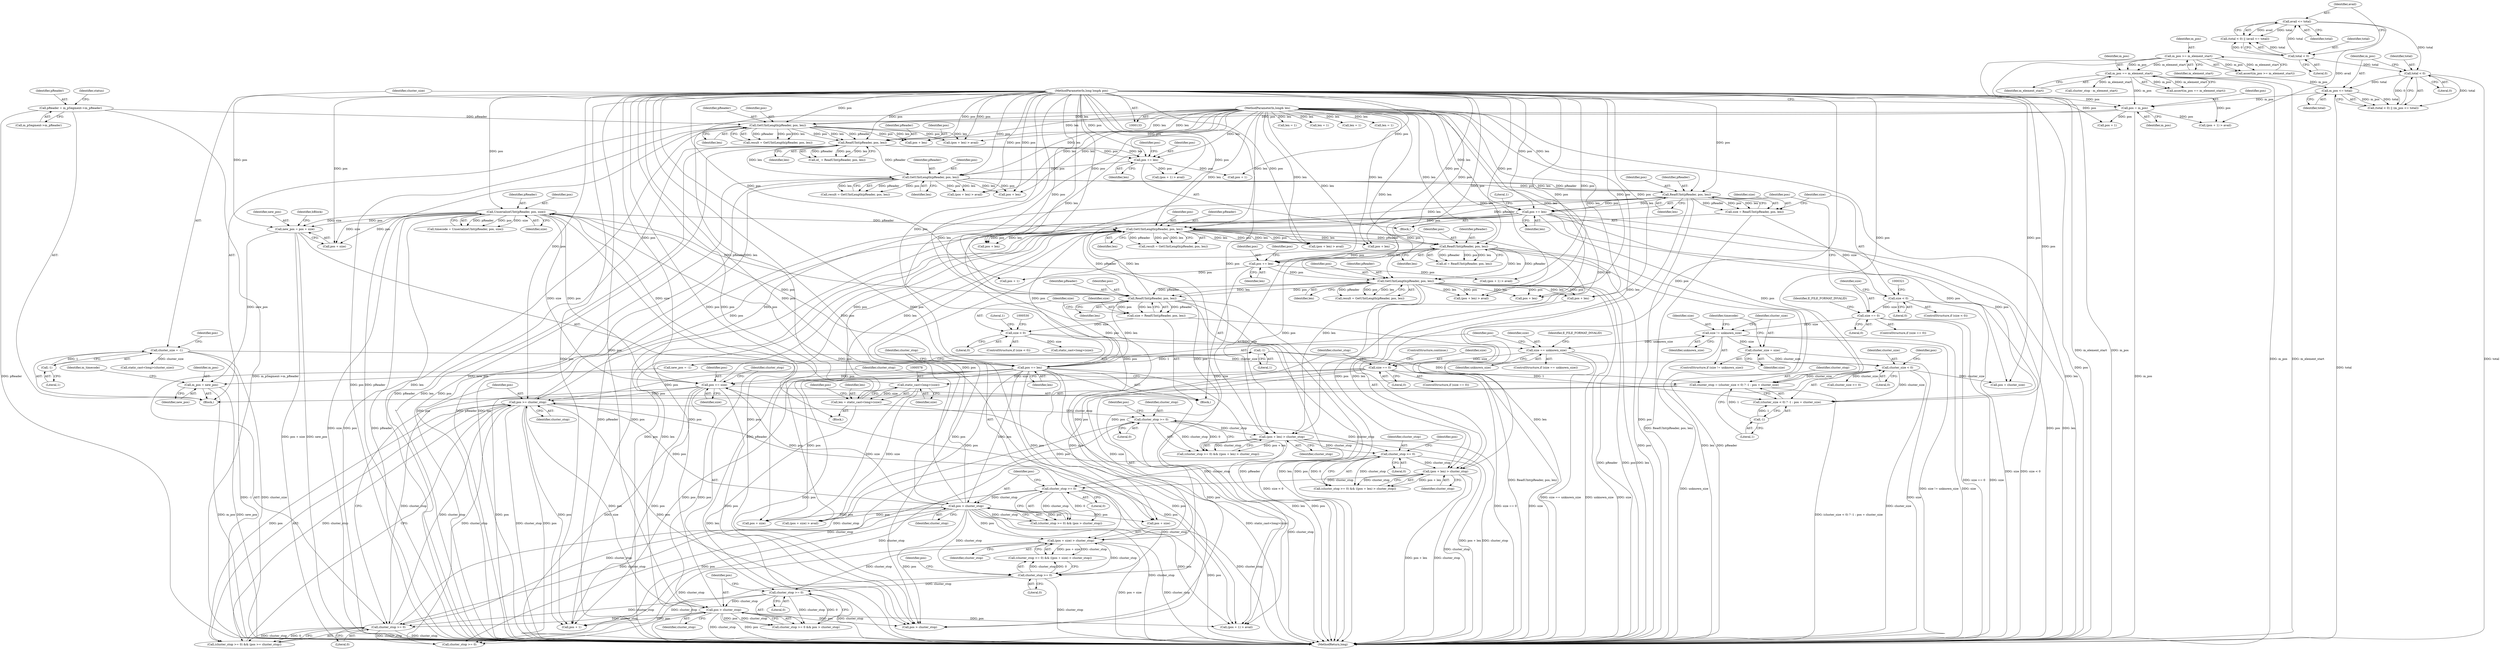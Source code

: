 digraph "0_Android_cc274e2abe8b2a6698a5c47d8aa4bb45f1f9538d_28@integer" {
"1000602" [label="(Call,new_pos = pos + size)"];
"1000590" [label="(Call,UnserializeUInt(pReader, pos, size))"];
"1000520" [label="(Call,ReadUInt(pReader, pos, len))"];
"1000479" [label="(Call,GetUIntLength(pReader, pos, len))"];
"1000434" [label="(Call,ReadUInt(pReader, pos, len))"];
"1000393" [label="(Call,GetUIntLength(pReader, pos, len))"];
"1000311" [label="(Call,ReadUInt(pReader, pos, len))"];
"1000282" [label="(Call,GetUIntLength(pReader, pos, len))"];
"1000247" [label="(Call,ReadUInt(pReader, pos, len))"];
"1000218" [label="(Call,GetUIntLength(pReader, pos, len))"];
"1000157" [label="(Call,pReader = m_pSegment->m_pReader)"];
"1000134" [label="(MethodParameterIn,long long& pos)"];
"1000194" [label="(Call,pos = m_pos)"];
"1000150" [label="(Call,m_pos == m_element_start)"];
"1000140" [label="(Call,m_pos >= m_element_start)"];
"1000191" [label="(Call,m_pos <= total)"];
"1000188" [label="(Call,total < 0)"];
"1000183" [label="(Call,avail <= total)"];
"1000180" [label="(Call,total < 0)"];
"1000135" [label="(MethodParameterIn,long& len)"];
"1000265" [label="(Call,pos += len)"];
"1000374" [label="(Call,pos >= cluster_stop)"];
"1000638" [label="(Call,pos > cluster_stop)"];
"1000630" [label="(Call,pos += size)"];
"1000554" [label="(Call,size == 0)"];
"1000535" [label="(Call,size == unknown_size)"];
"1000525" [label="(Call,size < 0)"];
"1000518" [label="(Call,size = ReadUInt(pReader, pos, len))"];
"1000335" [label="(Call,size != unknown_size)"];
"1000324" [label="(Call,size == 0)"];
"1000316" [label="(Call,size < 0)"];
"1000309" [label="(Call,size = ReadUInt(pReader, pos, len))"];
"1000548" [label="(Call,pos > cluster_stop)"];
"1000540" [label="(Call,pos += len)"];
"1000545" [label="(Call,cluster_stop >= 0)"];
"1000502" [label="(Call,(pos + len) > cluster_stop)"];
"1000499" [label="(Call,cluster_stop >= 0)"];
"1000416" [label="(Call,(pos + len) > cluster_stop)"];
"1000413" [label="(Call,cluster_stop >= 0)"];
"1000371" [label="(Call,cluster_stop >= 0)"];
"1000356" [label="(Call,cluster_stop = (cluster_size < 0) ? -1 : pos + cluster_size)"];
"1000362" [label="(Call,-1)"];
"1000349" [label="(Call,-1)"];
"1000329" [label="(Call,pos += len)"];
"1000359" [label="(Call,cluster_size < 0)"];
"1000338" [label="(Call,cluster_size = size)"];
"1000198" [label="(Call,cluster_size = -1)"];
"1000200" [label="(Call,-1)"];
"1000635" [label="(Call,cluster_stop >= 0)"];
"1000563" [label="(Call,(pos + size) > cluster_stop)"];
"1000560" [label="(Call,cluster_stop >= 0)"];
"1000575" [label="(Call,len = static_cast<long>(size))"];
"1000577" [label="(Call,static_cast<long>(size))"];
"1000462" [label="(Call,pos += len)"];
"1000664" [label="(Call,m_pos = new_pos)"];
"1000547" [label="(Literal,0)"];
"1000519" [label="(Identifier,size)"];
"1000639" [label="(Identifier,pos)"];
"1000666" [label="(Identifier,new_pos)"];
"1000479" [label="(Call,GetUIntLength(pReader, pos, len))"];
"1000195" [label="(Identifier,pos)"];
"1000498" [label="(Call,(cluster_stop >= 0) && ((pos + len) > cluster_stop))"];
"1000204" [label="(Call,(pos + 1) > avail)"];
"1000563" [label="(Call,(pos + size) > cluster_stop)"];
"1000414" [label="(Identifier,cluster_stop)"];
"1000340" [label="(Identifier,size)"];
"1000583" [label="(Identifier,pos)"];
"1000435" [label="(Identifier,pReader)"];
"1000604" [label="(Call,pos + size)"];
"1000270" [label="(Call,pos + 1)"];
"1000180" [label="(Call,total < 0)"];
"1000196" [label="(Identifier,m_pos)"];
"1000248" [label="(Identifier,pReader)"];
"1000314" [label="(Identifier,len)"];
"1000665" [label="(Identifier,m_pos)"];
"1000219" [label="(Identifier,pReader)"];
"1000194" [label="(Call,pos = m_pos)"];
"1000271" [label="(Identifier,pos)"];
"1000681" [label="(MethodReturn,long)"];
"1000334" [label="(ControlStructure,if (size != unknown_size))"];
"1000198" [label="(Call,cluster_size = -1)"];
"1000634" [label="(Call,cluster_stop >= 0 && pos > cluster_stop)"];
"1000567" [label="(Identifier,cluster_stop)"];
"1000603" [label="(Identifier,new_pos)"];
"1000632" [label="(Identifier,size)"];
"1000482" [label="(Identifier,len)"];
"1000150" [label="(Call,m_pos == m_element_start)"];
"1000524" [label="(ControlStructure,if (size < 0))"];
"1000546" [label="(Identifier,cluster_stop)"];
"1000417" [label="(Call,pos + len)"];
"1000280" [label="(Call,result = GetUIntLength(pReader, pos, len))"];
"1000436" [label="(Identifier,pos)"];
"1000188" [label="(Call,total < 0)"];
"1000181" [label="(Identifier,total)"];
"1000504" [label="(Identifier,pos)"];
"1000579" [label="(Identifier,size)"];
"1000311" [label="(Call,ReadUInt(pReader, pos, len))"];
"1000275" [label="(Call,len = 1)"];
"1000285" [label="(Identifier,len)"];
"1000182" [label="(Literal,0)"];
"1000320" [label="(Call,static_cast<long>(cluster_size))"];
"1000152" [label="(Identifier,m_element_start)"];
"1000368" [label="(Block,)"];
"1000361" [label="(Literal,0)"];
"1000549" [label="(Identifier,pos)"];
"1000534" [label="(ControlStructure,if (size == unknown_size))"];
"1000316" [label="(Call,size < 0)"];
"1000463" [label="(Identifier,pos)"];
"1000309" [label="(Call,size = ReadUInt(pReader, pos, len))"];
"1000331" [label="(Identifier,len)"];
"1000559" [label="(Call,(cluster_stop >= 0) && ((pos + size) > cluster_stop))"];
"1000247" [label="(Call,ReadUInt(pReader, pos, len))"];
"1000362" [label="(Call,-1)"];
"1000561" [label="(Identifier,cluster_stop)"];
"1000193" [label="(Identifier,total)"];
"1000588" [label="(Call,timecode = UnserializeUInt(pReader, pos, size))"];
"1000502" [label="(Call,(pos + len) > cluster_stop)"];
"1000520" [label="(Call,ReadUInt(pReader, pos, len))"];
"1000151" [label="(Identifier,m_pos)"];
"1000544" [label="(Call,(cluster_stop >= 0) && (pos > cluster_stop))"];
"1000313" [label="(Identifier,pos)"];
"1000216" [label="(Call,result = GetUIntLength(pReader, pos, len))"];
"1000467" [label="(Call,pos + 1)"];
"1000527" [label="(Literal,0)"];
"1000360" [label="(Identifier,cluster_size)"];
"1000574" [label="(Block,)"];
"1000434" [label="(Call,ReadUInt(pReader, pos, len))"];
"1000664" [label="(Call,m_pos = new_pos)"];
"1000676" [label="(Call,cluster_stop - m_element_start)"];
"1000522" [label="(Identifier,pos)"];
"1000636" [label="(Identifier,cluster_stop)"];
"1000545" [label="(Call,cluster_stop >= 0)"];
"1000372" [label="(Identifier,cluster_stop)"];
"1000510" [label="(Call,(pos + len) > avail)"];
"1000326" [label="(Literal,0)"];
"1000415" [label="(Literal,0)"];
"1000536" [label="(Identifier,size)"];
"1000359" [label="(Call,cluster_size < 0)"];
"1000375" [label="(Identifier,pos)"];
"1000357" [label="(Identifier,cluster_stop)"];
"1000529" [label="(Call,static_cast<long>(size))"];
"1000220" [label="(Identifier,pos)"];
"1000593" [label="(Identifier,size)"];
"1000503" [label="(Call,pos + len)"];
"1000356" [label="(Call,cluster_stop = (cluster_size < 0) ? -1 : pos + cluster_size)"];
"1000548" [label="(Call,pos > cluster_stop)"];
"1000269" [label="(Call,(pos + 1) > avail)"];
"1000472" [label="(Call,len = 1)"];
"1000533" [label="(Literal,1)"];
"1000526" [label="(Identifier,size)"];
"1000312" [label="(Identifier,pReader)"];
"1000149" [label="(Call,assert(m_pos == m_element_start))"];
"1000370" [label="(Call,(cluster_stop >= 0) && (pos >= cluster_stop))"];
"1000315" [label="(ControlStructure,if (size < 0))"];
"1000581" [label="(Call,(pos + size) > avail)"];
"1000139" [label="(Call,assert(m_pos >= m_element_start))"];
"1000267" [label="(Identifier,len)"];
"1000338" [label="(Call,cluster_size = size)"];
"1000374" [label="(Call,pos >= cluster_stop)"];
"1000592" [label="(Identifier,pos)"];
"1000250" [label="(Identifier,len)"];
"1000480" [label="(Identifier,pReader)"];
"1000432" [label="(Call,id = ReadUInt(pReader, pos, len))"];
"1000350" [label="(Literal,1)"];
"1000668" [label="(Identifier,m_timecode)"];
"1000576" [label="(Identifier,len)"];
"1000328" [label="(Identifier,E_FILE_FORMAT_INVALID)"];
"1000396" [label="(Identifier,len)"];
"1000191" [label="(Call,m_pos <= total)"];
"1000608" [label="(Identifier,bBlock)"];
"1000192" [label="(Identifier,m_pos)"];
"1000511" [label="(Call,pos + len)"];
"1000333" [label="(Literal,1)"];
"1000481" [label="(Identifier,pos)"];
"1000555" [label="(Identifier,size)"];
"1000206" [label="(Identifier,pos)"];
"1000318" [label="(Literal,0)"];
"1000187" [label="(Call,(total < 0) || (m_pos <= total))"];
"1000343" [label="(Identifier,timecode)"];
"1000418" [label="(Identifier,pos)"];
"1000640" [label="(Identifier,cluster_stop)"];
"1000557" [label="(ControlStructure,continue;)"];
"1000282" [label="(Call,GetUIntLength(pReader, pos, len))"];
"1000158" [label="(Identifier,pReader)"];
"1000542" [label="(Identifier,len)"];
"1000363" [label="(Literal,1)"];
"1000335" [label="(Call,size != unknown_size)"];
"1000218" [label="(Call,GetUIntLength(pReader, pos, len))"];
"1000358" [label="(Call,(cluster_size < 0) ? -1 : pos + cluster_size)"];
"1000380" [label="(Call,pos + 1)"];
"1000221" [label="(Identifier,len)"];
"1000582" [label="(Call,pos + size)"];
"1000245" [label="(Call,id_ = ReadUInt(pReader, pos, len))"];
"1000140" [label="(Call,m_pos >= m_element_start)"];
"1000324" [label="(Call,size == 0)"];
"1000645" [label="(Call,cluster_stop >= 0)"];
"1000266" [label="(Identifier,pos)"];
"1000365" [label="(Identifier,pos)"];
"1000371" [label="(Call,cluster_stop >= 0)"];
"1000554" [label="(Call,size == 0)"];
"1000325" [label="(Identifier,size)"];
"1000539" [label="(Identifier,E_FILE_FORMAT_INVALID)"];
"1000238" [label="(Call,pos + len)"];
"1000135" [label="(MethodParameterIn,long& len)"];
"1000420" [label="(Identifier,cluster_stop)"];
"1000577" [label="(Call,static_cast<long>(size))"];
"1000376" [label="(Identifier,cluster_stop)"];
"1000200" [label="(Call,-1)"];
"1000136" [label="(Block,)"];
"1000630" [label="(Call,pos += size)"];
"1000249" [label="(Identifier,pos)"];
"1000184" [label="(Identifier,avail)"];
"1000468" [label="(Identifier,pos)"];
"1000166" [label="(Identifier,status)"];
"1000500" [label="(Identifier,cluster_stop)"];
"1000638" [label="(Call,pos > cluster_stop)"];
"1000523" [label="(Identifier,len)"];
"1000631" [label="(Identifier,pos)"];
"1000339" [label="(Identifier,cluster_size)"];
"1000521" [label="(Identifier,pReader)"];
"1000190" [label="(Literal,0)"];
"1000416" [label="(Call,(pos + len) > cluster_stop)"];
"1000562" [label="(Literal,0)"];
"1000283" [label="(Identifier,pReader)"];
"1000379" [label="(Call,(pos + 1) > avail)"];
"1000425" [label="(Call,pos + len)"];
"1000301" [label="(Call,(pos + len) > avail)"];
"1000477" [label="(Call,result = GetUIntLength(pReader, pos, len))"];
"1000349" [label="(Call,-1)"];
"1000590" [label="(Call,UnserializeUInt(pReader, pos, size))"];
"1000185" [label="(Identifier,total)"];
"1000413" [label="(Call,cluster_stop >= 0)"];
"1000157" [label="(Call,pReader = m_pSegment->m_pReader)"];
"1000330" [label="(Identifier,pos)"];
"1000565" [label="(Identifier,pos)"];
"1000464" [label="(Identifier,len)"];
"1000556" [label="(Literal,0)"];
"1000179" [label="(Call,(total < 0) || (avail <= total))"];
"1000394" [label="(Identifier,pReader)"];
"1000541" [label="(Identifier,pos)"];
"1000393" [label="(Call,GetUIntLength(pReader, pos, len))"];
"1000329" [label="(Call,pos += len)"];
"1000183" [label="(Call,avail <= total)"];
"1000317" [label="(Identifier,size)"];
"1000535" [label="(Call,size == unknown_size)"];
"1000373" [label="(Literal,0)"];
"1000671" [label="(Call,cluster_size >= 0)"];
"1000462" [label="(Call,pos += len)"];
"1000525" [label="(Call,size < 0)"];
"1000336" [label="(Identifier,size)"];
"1000506" [label="(Identifier,cluster_stop)"];
"1000201" [label="(Literal,1)"];
"1000310" [label="(Identifier,size)"];
"1000265" [label="(Call,pos += len)"];
"1000424" [label="(Call,(pos + len) > avail)"];
"1000202" [label="(Block,)"];
"1000553" [label="(ControlStructure,if (size == 0))"];
"1000412" [label="(Call,(cluster_stop >= 0) && ((pos + len) > cluster_stop))"];
"1000550" [label="(Identifier,cluster_stop)"];
"1000395" [label="(Identifier,pos)"];
"1000437" [label="(Identifier,len)"];
"1000575" [label="(Call,len = static_cast<long>(size))"];
"1000199" [label="(Identifier,cluster_size)"];
"1000205" [label="(Call,pos + 1)"];
"1000323" [label="(ControlStructure,if (size == 0))"];
"1000284" [label="(Identifier,pos)"];
"1000391" [label="(Call,result = GetUIntLength(pReader, pos, len))"];
"1000466" [label="(Call,(pos + 1) > avail)"];
"1000648" [label="(Call,pos > cluster_stop)"];
"1000337" [label="(Identifier,unknown_size)"];
"1000210" [label="(Call,len = 1)"];
"1000591" [label="(Identifier,pReader)"];
"1000518" [label="(Call,size = ReadUInt(pReader, pos, len))"];
"1000237" [label="(Call,(pos + len) > avail)"];
"1000635" [label="(Call,cluster_stop >= 0)"];
"1000159" [label="(Call,m_pSegment->m_pReader)"];
"1000142" [label="(Identifier,m_element_start)"];
"1000537" [label="(Identifier,unknown_size)"];
"1000540" [label="(Call,pos += len)"];
"1000560" [label="(Call,cluster_stop >= 0)"];
"1000501" [label="(Literal,0)"];
"1000347" [label="(Call,new_pos = -1)"];
"1000302" [label="(Call,pos + len)"];
"1000602" [label="(Call,new_pos = pos + size)"];
"1000141" [label="(Identifier,m_pos)"];
"1000564" [label="(Call,pos + size)"];
"1000189" [label="(Identifier,total)"];
"1000385" [label="(Call,len = 1)"];
"1000637" [label="(Literal,0)"];
"1000499" [label="(Call,cluster_stop >= 0)"];
"1000364" [label="(Call,pos + cluster_size)"];
"1000134" [label="(MethodParameterIn,long long& pos)"];
"1000602" -> "1000574"  [label="AST: "];
"1000602" -> "1000604"  [label="CFG: "];
"1000603" -> "1000602"  [label="AST: "];
"1000604" -> "1000602"  [label="AST: "];
"1000608" -> "1000602"  [label="CFG: "];
"1000602" -> "1000681"  [label="DDG: pos + size"];
"1000602" -> "1000681"  [label="DDG: new_pos"];
"1000590" -> "1000602"  [label="DDG: pos"];
"1000590" -> "1000602"  [label="DDG: size"];
"1000134" -> "1000602"  [label="DDG: pos"];
"1000602" -> "1000664"  [label="DDG: new_pos"];
"1000590" -> "1000588"  [label="AST: "];
"1000590" -> "1000593"  [label="CFG: "];
"1000591" -> "1000590"  [label="AST: "];
"1000592" -> "1000590"  [label="AST: "];
"1000593" -> "1000590"  [label="AST: "];
"1000588" -> "1000590"  [label="CFG: "];
"1000590" -> "1000681"  [label="DDG: pos"];
"1000590" -> "1000681"  [label="DDG: pReader"];
"1000590" -> "1000681"  [label="DDG: size"];
"1000590" -> "1000393"  [label="DDG: pReader"];
"1000590" -> "1000588"  [label="DDG: pReader"];
"1000590" -> "1000588"  [label="DDG: pos"];
"1000590" -> "1000588"  [label="DDG: size"];
"1000520" -> "1000590"  [label="DDG: pReader"];
"1000134" -> "1000590"  [label="DDG: pos"];
"1000548" -> "1000590"  [label="DDG: pos"];
"1000540" -> "1000590"  [label="DDG: pos"];
"1000577" -> "1000590"  [label="DDG: size"];
"1000590" -> "1000604"  [label="DDG: pos"];
"1000590" -> "1000604"  [label="DDG: size"];
"1000590" -> "1000630"  [label="DDG: size"];
"1000590" -> "1000630"  [label="DDG: pos"];
"1000590" -> "1000648"  [label="DDG: pos"];
"1000520" -> "1000518"  [label="AST: "];
"1000520" -> "1000523"  [label="CFG: "];
"1000521" -> "1000520"  [label="AST: "];
"1000522" -> "1000520"  [label="AST: "];
"1000523" -> "1000520"  [label="AST: "];
"1000518" -> "1000520"  [label="CFG: "];
"1000520" -> "1000681"  [label="DDG: pos"];
"1000520" -> "1000681"  [label="DDG: pReader"];
"1000520" -> "1000681"  [label="DDG: len"];
"1000520" -> "1000393"  [label="DDG: pReader"];
"1000520" -> "1000393"  [label="DDG: len"];
"1000520" -> "1000518"  [label="DDG: pReader"];
"1000520" -> "1000518"  [label="DDG: pos"];
"1000520" -> "1000518"  [label="DDG: len"];
"1000479" -> "1000520"  [label="DDG: pReader"];
"1000479" -> "1000520"  [label="DDG: pos"];
"1000479" -> "1000520"  [label="DDG: len"];
"1000134" -> "1000520"  [label="DDG: pos"];
"1000135" -> "1000520"  [label="DDG: len"];
"1000520" -> "1000540"  [label="DDG: len"];
"1000520" -> "1000540"  [label="DDG: pos"];
"1000479" -> "1000477"  [label="AST: "];
"1000479" -> "1000482"  [label="CFG: "];
"1000480" -> "1000479"  [label="AST: "];
"1000481" -> "1000479"  [label="AST: "];
"1000482" -> "1000479"  [label="AST: "];
"1000477" -> "1000479"  [label="CFG: "];
"1000479" -> "1000681"  [label="DDG: pReader"];
"1000479" -> "1000681"  [label="DDG: pos"];
"1000479" -> "1000681"  [label="DDG: len"];
"1000479" -> "1000477"  [label="DDG: pReader"];
"1000479" -> "1000477"  [label="DDG: pos"];
"1000479" -> "1000477"  [label="DDG: len"];
"1000434" -> "1000479"  [label="DDG: pReader"];
"1000434" -> "1000479"  [label="DDG: len"];
"1000134" -> "1000479"  [label="DDG: pos"];
"1000462" -> "1000479"  [label="DDG: pos"];
"1000135" -> "1000479"  [label="DDG: len"];
"1000479" -> "1000502"  [label="DDG: pos"];
"1000479" -> "1000502"  [label="DDG: len"];
"1000479" -> "1000503"  [label="DDG: pos"];
"1000479" -> "1000503"  [label="DDG: len"];
"1000479" -> "1000510"  [label="DDG: pos"];
"1000479" -> "1000510"  [label="DDG: len"];
"1000479" -> "1000511"  [label="DDG: pos"];
"1000479" -> "1000511"  [label="DDG: len"];
"1000434" -> "1000432"  [label="AST: "];
"1000434" -> "1000437"  [label="CFG: "];
"1000435" -> "1000434"  [label="AST: "];
"1000436" -> "1000434"  [label="AST: "];
"1000437" -> "1000434"  [label="AST: "];
"1000432" -> "1000434"  [label="CFG: "];
"1000434" -> "1000681"  [label="DDG: pos"];
"1000434" -> "1000681"  [label="DDG: len"];
"1000434" -> "1000681"  [label="DDG: pReader"];
"1000434" -> "1000432"  [label="DDG: pReader"];
"1000434" -> "1000432"  [label="DDG: pos"];
"1000434" -> "1000432"  [label="DDG: len"];
"1000393" -> "1000434"  [label="DDG: pReader"];
"1000393" -> "1000434"  [label="DDG: pos"];
"1000393" -> "1000434"  [label="DDG: len"];
"1000134" -> "1000434"  [label="DDG: pos"];
"1000135" -> "1000434"  [label="DDG: len"];
"1000434" -> "1000462"  [label="DDG: len"];
"1000434" -> "1000462"  [label="DDG: pos"];
"1000434" -> "1000648"  [label="DDG: pos"];
"1000393" -> "1000391"  [label="AST: "];
"1000393" -> "1000396"  [label="CFG: "];
"1000394" -> "1000393"  [label="AST: "];
"1000395" -> "1000393"  [label="AST: "];
"1000396" -> "1000393"  [label="AST: "];
"1000391" -> "1000393"  [label="CFG: "];
"1000393" -> "1000681"  [label="DDG: len"];
"1000393" -> "1000681"  [label="DDG: pReader"];
"1000393" -> "1000681"  [label="DDG: pos"];
"1000393" -> "1000391"  [label="DDG: pReader"];
"1000393" -> "1000391"  [label="DDG: pos"];
"1000393" -> "1000391"  [label="DDG: len"];
"1000311" -> "1000393"  [label="DDG: pReader"];
"1000311" -> "1000393"  [label="DDG: len"];
"1000134" -> "1000393"  [label="DDG: pos"];
"1000374" -> "1000393"  [label="DDG: pos"];
"1000638" -> "1000393"  [label="DDG: pos"];
"1000630" -> "1000393"  [label="DDG: pos"];
"1000329" -> "1000393"  [label="DDG: pos"];
"1000548" -> "1000393"  [label="DDG: pos"];
"1000540" -> "1000393"  [label="DDG: pos"];
"1000575" -> "1000393"  [label="DDG: len"];
"1000135" -> "1000393"  [label="DDG: len"];
"1000393" -> "1000416"  [label="DDG: pos"];
"1000393" -> "1000416"  [label="DDG: len"];
"1000393" -> "1000417"  [label="DDG: pos"];
"1000393" -> "1000417"  [label="DDG: len"];
"1000393" -> "1000424"  [label="DDG: pos"];
"1000393" -> "1000424"  [label="DDG: len"];
"1000393" -> "1000425"  [label="DDG: pos"];
"1000393" -> "1000425"  [label="DDG: len"];
"1000311" -> "1000309"  [label="AST: "];
"1000311" -> "1000314"  [label="CFG: "];
"1000312" -> "1000311"  [label="AST: "];
"1000313" -> "1000311"  [label="AST: "];
"1000314" -> "1000311"  [label="AST: "];
"1000309" -> "1000311"  [label="CFG: "];
"1000311" -> "1000681"  [label="DDG: pReader"];
"1000311" -> "1000681"  [label="DDG: pos"];
"1000311" -> "1000681"  [label="DDG: len"];
"1000311" -> "1000309"  [label="DDG: pReader"];
"1000311" -> "1000309"  [label="DDG: pos"];
"1000311" -> "1000309"  [label="DDG: len"];
"1000282" -> "1000311"  [label="DDG: pReader"];
"1000282" -> "1000311"  [label="DDG: pos"];
"1000282" -> "1000311"  [label="DDG: len"];
"1000134" -> "1000311"  [label="DDG: pos"];
"1000135" -> "1000311"  [label="DDG: len"];
"1000311" -> "1000329"  [label="DDG: len"];
"1000311" -> "1000329"  [label="DDG: pos"];
"1000282" -> "1000280"  [label="AST: "];
"1000282" -> "1000285"  [label="CFG: "];
"1000283" -> "1000282"  [label="AST: "];
"1000284" -> "1000282"  [label="AST: "];
"1000285" -> "1000282"  [label="AST: "];
"1000280" -> "1000282"  [label="CFG: "];
"1000282" -> "1000681"  [label="DDG: len"];
"1000282" -> "1000681"  [label="DDG: pos"];
"1000282" -> "1000681"  [label="DDG: pReader"];
"1000282" -> "1000280"  [label="DDG: pReader"];
"1000282" -> "1000280"  [label="DDG: pos"];
"1000282" -> "1000280"  [label="DDG: len"];
"1000247" -> "1000282"  [label="DDG: pReader"];
"1000247" -> "1000282"  [label="DDG: len"];
"1000134" -> "1000282"  [label="DDG: pos"];
"1000265" -> "1000282"  [label="DDG: pos"];
"1000135" -> "1000282"  [label="DDG: len"];
"1000282" -> "1000301"  [label="DDG: pos"];
"1000282" -> "1000301"  [label="DDG: len"];
"1000282" -> "1000302"  [label="DDG: pos"];
"1000282" -> "1000302"  [label="DDG: len"];
"1000247" -> "1000245"  [label="AST: "];
"1000247" -> "1000250"  [label="CFG: "];
"1000248" -> "1000247"  [label="AST: "];
"1000249" -> "1000247"  [label="AST: "];
"1000250" -> "1000247"  [label="AST: "];
"1000245" -> "1000247"  [label="CFG: "];
"1000247" -> "1000681"  [label="DDG: pReader"];
"1000247" -> "1000681"  [label="DDG: len"];
"1000247" -> "1000681"  [label="DDG: pos"];
"1000247" -> "1000245"  [label="DDG: pReader"];
"1000247" -> "1000245"  [label="DDG: pos"];
"1000247" -> "1000245"  [label="DDG: len"];
"1000218" -> "1000247"  [label="DDG: pReader"];
"1000218" -> "1000247"  [label="DDG: pos"];
"1000218" -> "1000247"  [label="DDG: len"];
"1000134" -> "1000247"  [label="DDG: pos"];
"1000135" -> "1000247"  [label="DDG: len"];
"1000247" -> "1000265"  [label="DDG: len"];
"1000247" -> "1000265"  [label="DDG: pos"];
"1000218" -> "1000216"  [label="AST: "];
"1000218" -> "1000221"  [label="CFG: "];
"1000219" -> "1000218"  [label="AST: "];
"1000220" -> "1000218"  [label="AST: "];
"1000221" -> "1000218"  [label="AST: "];
"1000216" -> "1000218"  [label="CFG: "];
"1000218" -> "1000681"  [label="DDG: len"];
"1000218" -> "1000681"  [label="DDG: pReader"];
"1000218" -> "1000681"  [label="DDG: pos"];
"1000218" -> "1000216"  [label="DDG: pReader"];
"1000218" -> "1000216"  [label="DDG: pos"];
"1000218" -> "1000216"  [label="DDG: len"];
"1000157" -> "1000218"  [label="DDG: pReader"];
"1000134" -> "1000218"  [label="DDG: pos"];
"1000194" -> "1000218"  [label="DDG: pos"];
"1000135" -> "1000218"  [label="DDG: len"];
"1000218" -> "1000237"  [label="DDG: pos"];
"1000218" -> "1000237"  [label="DDG: len"];
"1000218" -> "1000238"  [label="DDG: pos"];
"1000218" -> "1000238"  [label="DDG: len"];
"1000157" -> "1000136"  [label="AST: "];
"1000157" -> "1000159"  [label="CFG: "];
"1000158" -> "1000157"  [label="AST: "];
"1000159" -> "1000157"  [label="AST: "];
"1000166" -> "1000157"  [label="CFG: "];
"1000157" -> "1000681"  [label="DDG: m_pSegment->m_pReader"];
"1000157" -> "1000681"  [label="DDG: pReader"];
"1000134" -> "1000133"  [label="AST: "];
"1000134" -> "1000681"  [label="DDG: pos"];
"1000134" -> "1000194"  [label="DDG: pos"];
"1000134" -> "1000204"  [label="DDG: pos"];
"1000134" -> "1000205"  [label="DDG: pos"];
"1000134" -> "1000237"  [label="DDG: pos"];
"1000134" -> "1000238"  [label="DDG: pos"];
"1000134" -> "1000265"  [label="DDG: pos"];
"1000134" -> "1000269"  [label="DDG: pos"];
"1000134" -> "1000270"  [label="DDG: pos"];
"1000134" -> "1000301"  [label="DDG: pos"];
"1000134" -> "1000302"  [label="DDG: pos"];
"1000134" -> "1000329"  [label="DDG: pos"];
"1000134" -> "1000356"  [label="DDG: pos"];
"1000134" -> "1000358"  [label="DDG: pos"];
"1000134" -> "1000364"  [label="DDG: pos"];
"1000134" -> "1000374"  [label="DDG: pos"];
"1000134" -> "1000379"  [label="DDG: pos"];
"1000134" -> "1000380"  [label="DDG: pos"];
"1000134" -> "1000416"  [label="DDG: pos"];
"1000134" -> "1000417"  [label="DDG: pos"];
"1000134" -> "1000424"  [label="DDG: pos"];
"1000134" -> "1000425"  [label="DDG: pos"];
"1000134" -> "1000462"  [label="DDG: pos"];
"1000134" -> "1000466"  [label="DDG: pos"];
"1000134" -> "1000467"  [label="DDG: pos"];
"1000134" -> "1000502"  [label="DDG: pos"];
"1000134" -> "1000503"  [label="DDG: pos"];
"1000134" -> "1000510"  [label="DDG: pos"];
"1000134" -> "1000511"  [label="DDG: pos"];
"1000134" -> "1000540"  [label="DDG: pos"];
"1000134" -> "1000548"  [label="DDG: pos"];
"1000134" -> "1000563"  [label="DDG: pos"];
"1000134" -> "1000564"  [label="DDG: pos"];
"1000134" -> "1000581"  [label="DDG: pos"];
"1000134" -> "1000582"  [label="DDG: pos"];
"1000134" -> "1000604"  [label="DDG: pos"];
"1000134" -> "1000630"  [label="DDG: pos"];
"1000134" -> "1000638"  [label="DDG: pos"];
"1000134" -> "1000648"  [label="DDG: pos"];
"1000194" -> "1000136"  [label="AST: "];
"1000194" -> "1000196"  [label="CFG: "];
"1000195" -> "1000194"  [label="AST: "];
"1000196" -> "1000194"  [label="AST: "];
"1000199" -> "1000194"  [label="CFG: "];
"1000194" -> "1000681"  [label="DDG: m_pos"];
"1000150" -> "1000194"  [label="DDG: m_pos"];
"1000191" -> "1000194"  [label="DDG: m_pos"];
"1000194" -> "1000204"  [label="DDG: pos"];
"1000194" -> "1000205"  [label="DDG: pos"];
"1000150" -> "1000149"  [label="AST: "];
"1000150" -> "1000152"  [label="CFG: "];
"1000151" -> "1000150"  [label="AST: "];
"1000152" -> "1000150"  [label="AST: "];
"1000149" -> "1000150"  [label="CFG: "];
"1000150" -> "1000681"  [label="DDG: m_pos"];
"1000150" -> "1000681"  [label="DDG: m_element_start"];
"1000150" -> "1000149"  [label="DDG: m_pos"];
"1000150" -> "1000149"  [label="DDG: m_element_start"];
"1000140" -> "1000150"  [label="DDG: m_pos"];
"1000140" -> "1000150"  [label="DDG: m_element_start"];
"1000150" -> "1000191"  [label="DDG: m_pos"];
"1000150" -> "1000676"  [label="DDG: m_element_start"];
"1000140" -> "1000139"  [label="AST: "];
"1000140" -> "1000142"  [label="CFG: "];
"1000141" -> "1000140"  [label="AST: "];
"1000142" -> "1000140"  [label="AST: "];
"1000139" -> "1000140"  [label="CFG: "];
"1000140" -> "1000681"  [label="DDG: m_element_start"];
"1000140" -> "1000681"  [label="DDG: m_pos"];
"1000140" -> "1000139"  [label="DDG: m_pos"];
"1000140" -> "1000139"  [label="DDG: m_element_start"];
"1000191" -> "1000187"  [label="AST: "];
"1000191" -> "1000193"  [label="CFG: "];
"1000192" -> "1000191"  [label="AST: "];
"1000193" -> "1000191"  [label="AST: "];
"1000187" -> "1000191"  [label="CFG: "];
"1000191" -> "1000681"  [label="DDG: total"];
"1000191" -> "1000187"  [label="DDG: m_pos"];
"1000191" -> "1000187"  [label="DDG: total"];
"1000188" -> "1000191"  [label="DDG: total"];
"1000188" -> "1000187"  [label="AST: "];
"1000188" -> "1000190"  [label="CFG: "];
"1000189" -> "1000188"  [label="AST: "];
"1000190" -> "1000188"  [label="AST: "];
"1000192" -> "1000188"  [label="CFG: "];
"1000187" -> "1000188"  [label="CFG: "];
"1000188" -> "1000681"  [label="DDG: total"];
"1000188" -> "1000187"  [label="DDG: total"];
"1000188" -> "1000187"  [label="DDG: 0"];
"1000183" -> "1000188"  [label="DDG: total"];
"1000180" -> "1000188"  [label="DDG: total"];
"1000183" -> "1000179"  [label="AST: "];
"1000183" -> "1000185"  [label="CFG: "];
"1000184" -> "1000183"  [label="AST: "];
"1000185" -> "1000183"  [label="AST: "];
"1000179" -> "1000183"  [label="CFG: "];
"1000183" -> "1000179"  [label="DDG: avail"];
"1000183" -> "1000179"  [label="DDG: total"];
"1000180" -> "1000183"  [label="DDG: total"];
"1000183" -> "1000204"  [label="DDG: avail"];
"1000180" -> "1000179"  [label="AST: "];
"1000180" -> "1000182"  [label="CFG: "];
"1000181" -> "1000180"  [label="AST: "];
"1000182" -> "1000180"  [label="AST: "];
"1000184" -> "1000180"  [label="CFG: "];
"1000179" -> "1000180"  [label="CFG: "];
"1000180" -> "1000179"  [label="DDG: total"];
"1000180" -> "1000179"  [label="DDG: 0"];
"1000135" -> "1000133"  [label="AST: "];
"1000135" -> "1000681"  [label="DDG: len"];
"1000135" -> "1000210"  [label="DDG: len"];
"1000135" -> "1000237"  [label="DDG: len"];
"1000135" -> "1000238"  [label="DDG: len"];
"1000135" -> "1000265"  [label="DDG: len"];
"1000135" -> "1000275"  [label="DDG: len"];
"1000135" -> "1000301"  [label="DDG: len"];
"1000135" -> "1000302"  [label="DDG: len"];
"1000135" -> "1000329"  [label="DDG: len"];
"1000135" -> "1000385"  [label="DDG: len"];
"1000135" -> "1000416"  [label="DDG: len"];
"1000135" -> "1000417"  [label="DDG: len"];
"1000135" -> "1000424"  [label="DDG: len"];
"1000135" -> "1000425"  [label="DDG: len"];
"1000135" -> "1000462"  [label="DDG: len"];
"1000135" -> "1000472"  [label="DDG: len"];
"1000135" -> "1000502"  [label="DDG: len"];
"1000135" -> "1000503"  [label="DDG: len"];
"1000135" -> "1000510"  [label="DDG: len"];
"1000135" -> "1000511"  [label="DDG: len"];
"1000135" -> "1000540"  [label="DDG: len"];
"1000135" -> "1000575"  [label="DDG: len"];
"1000265" -> "1000202"  [label="AST: "];
"1000265" -> "1000267"  [label="CFG: "];
"1000266" -> "1000265"  [label="AST: "];
"1000267" -> "1000265"  [label="AST: "];
"1000271" -> "1000265"  [label="CFG: "];
"1000265" -> "1000269"  [label="DDG: pos"];
"1000265" -> "1000270"  [label="DDG: pos"];
"1000374" -> "1000370"  [label="AST: "];
"1000374" -> "1000376"  [label="CFG: "];
"1000375" -> "1000374"  [label="AST: "];
"1000376" -> "1000374"  [label="AST: "];
"1000370" -> "1000374"  [label="CFG: "];
"1000374" -> "1000681"  [label="DDG: cluster_stop"];
"1000374" -> "1000681"  [label="DDG: pos"];
"1000374" -> "1000370"  [label="DDG: pos"];
"1000374" -> "1000370"  [label="DDG: cluster_stop"];
"1000638" -> "1000374"  [label="DDG: pos"];
"1000630" -> "1000374"  [label="DDG: pos"];
"1000329" -> "1000374"  [label="DDG: pos"];
"1000548" -> "1000374"  [label="DDG: pos"];
"1000540" -> "1000374"  [label="DDG: pos"];
"1000371" -> "1000374"  [label="DDG: cluster_stop"];
"1000374" -> "1000379"  [label="DDG: pos"];
"1000374" -> "1000380"  [label="DDG: pos"];
"1000374" -> "1000413"  [label="DDG: cluster_stop"];
"1000374" -> "1000645"  [label="DDG: cluster_stop"];
"1000374" -> "1000648"  [label="DDG: pos"];
"1000638" -> "1000634"  [label="AST: "];
"1000638" -> "1000640"  [label="CFG: "];
"1000639" -> "1000638"  [label="AST: "];
"1000640" -> "1000638"  [label="AST: "];
"1000634" -> "1000638"  [label="CFG: "];
"1000638" -> "1000681"  [label="DDG: pos"];
"1000638" -> "1000681"  [label="DDG: cluster_stop"];
"1000638" -> "1000371"  [label="DDG: cluster_stop"];
"1000638" -> "1000379"  [label="DDG: pos"];
"1000638" -> "1000380"  [label="DDG: pos"];
"1000638" -> "1000634"  [label="DDG: pos"];
"1000638" -> "1000634"  [label="DDG: cluster_stop"];
"1000630" -> "1000638"  [label="DDG: pos"];
"1000635" -> "1000638"  [label="DDG: cluster_stop"];
"1000638" -> "1000648"  [label="DDG: pos"];
"1000630" -> "1000368"  [label="AST: "];
"1000630" -> "1000632"  [label="CFG: "];
"1000631" -> "1000630"  [label="AST: "];
"1000632" -> "1000630"  [label="AST: "];
"1000636" -> "1000630"  [label="CFG: "];
"1000630" -> "1000681"  [label="DDG: size"];
"1000630" -> "1000681"  [label="DDG: pos"];
"1000630" -> "1000379"  [label="DDG: pos"];
"1000630" -> "1000380"  [label="DDG: pos"];
"1000554" -> "1000630"  [label="DDG: size"];
"1000548" -> "1000630"  [label="DDG: pos"];
"1000540" -> "1000630"  [label="DDG: pos"];
"1000630" -> "1000648"  [label="DDG: pos"];
"1000554" -> "1000553"  [label="AST: "];
"1000554" -> "1000556"  [label="CFG: "];
"1000555" -> "1000554"  [label="AST: "];
"1000556" -> "1000554"  [label="AST: "];
"1000557" -> "1000554"  [label="CFG: "];
"1000561" -> "1000554"  [label="CFG: "];
"1000554" -> "1000681"  [label="DDG: size == 0"];
"1000554" -> "1000681"  [label="DDG: size"];
"1000535" -> "1000554"  [label="DDG: size"];
"1000554" -> "1000563"  [label="DDG: size"];
"1000554" -> "1000564"  [label="DDG: size"];
"1000554" -> "1000577"  [label="DDG: size"];
"1000535" -> "1000534"  [label="AST: "];
"1000535" -> "1000537"  [label="CFG: "];
"1000536" -> "1000535"  [label="AST: "];
"1000537" -> "1000535"  [label="AST: "];
"1000539" -> "1000535"  [label="CFG: "];
"1000541" -> "1000535"  [label="CFG: "];
"1000535" -> "1000681"  [label="DDG: size"];
"1000535" -> "1000681"  [label="DDG: size == unknown_size"];
"1000535" -> "1000681"  [label="DDG: unknown_size"];
"1000525" -> "1000535"  [label="DDG: size"];
"1000335" -> "1000535"  [label="DDG: unknown_size"];
"1000525" -> "1000524"  [label="AST: "];
"1000525" -> "1000527"  [label="CFG: "];
"1000526" -> "1000525"  [label="AST: "];
"1000527" -> "1000525"  [label="AST: "];
"1000530" -> "1000525"  [label="CFG: "];
"1000533" -> "1000525"  [label="CFG: "];
"1000525" -> "1000681"  [label="DDG: size < 0"];
"1000518" -> "1000525"  [label="DDG: size"];
"1000525" -> "1000529"  [label="DDG: size"];
"1000518" -> "1000368"  [label="AST: "];
"1000519" -> "1000518"  [label="AST: "];
"1000526" -> "1000518"  [label="CFG: "];
"1000518" -> "1000681"  [label="DDG: ReadUInt(pReader, pos, len)"];
"1000335" -> "1000334"  [label="AST: "];
"1000335" -> "1000337"  [label="CFG: "];
"1000336" -> "1000335"  [label="AST: "];
"1000337" -> "1000335"  [label="AST: "];
"1000339" -> "1000335"  [label="CFG: "];
"1000343" -> "1000335"  [label="CFG: "];
"1000335" -> "1000681"  [label="DDG: size"];
"1000335" -> "1000681"  [label="DDG: unknown_size"];
"1000335" -> "1000681"  [label="DDG: size != unknown_size"];
"1000324" -> "1000335"  [label="DDG: size"];
"1000335" -> "1000338"  [label="DDG: size"];
"1000324" -> "1000323"  [label="AST: "];
"1000324" -> "1000326"  [label="CFG: "];
"1000325" -> "1000324"  [label="AST: "];
"1000326" -> "1000324"  [label="AST: "];
"1000328" -> "1000324"  [label="CFG: "];
"1000330" -> "1000324"  [label="CFG: "];
"1000324" -> "1000681"  [label="DDG: size == 0"];
"1000324" -> "1000681"  [label="DDG: size"];
"1000316" -> "1000324"  [label="DDG: size"];
"1000316" -> "1000315"  [label="AST: "];
"1000316" -> "1000318"  [label="CFG: "];
"1000317" -> "1000316"  [label="AST: "];
"1000318" -> "1000316"  [label="AST: "];
"1000321" -> "1000316"  [label="CFG: "];
"1000325" -> "1000316"  [label="CFG: "];
"1000316" -> "1000681"  [label="DDG: size < 0"];
"1000316" -> "1000681"  [label="DDG: size"];
"1000309" -> "1000316"  [label="DDG: size"];
"1000309" -> "1000202"  [label="AST: "];
"1000310" -> "1000309"  [label="AST: "];
"1000317" -> "1000309"  [label="CFG: "];
"1000309" -> "1000681"  [label="DDG: ReadUInt(pReader, pos, len)"];
"1000548" -> "1000544"  [label="AST: "];
"1000548" -> "1000550"  [label="CFG: "];
"1000549" -> "1000548"  [label="AST: "];
"1000550" -> "1000548"  [label="AST: "];
"1000544" -> "1000548"  [label="CFG: "];
"1000548" -> "1000681"  [label="DDG: cluster_stop"];
"1000548" -> "1000681"  [label="DDG: pos"];
"1000548" -> "1000371"  [label="DDG: cluster_stop"];
"1000548" -> "1000379"  [label="DDG: pos"];
"1000548" -> "1000380"  [label="DDG: pos"];
"1000548" -> "1000544"  [label="DDG: pos"];
"1000548" -> "1000544"  [label="DDG: cluster_stop"];
"1000540" -> "1000548"  [label="DDG: pos"];
"1000545" -> "1000548"  [label="DDG: cluster_stop"];
"1000548" -> "1000560"  [label="DDG: cluster_stop"];
"1000548" -> "1000563"  [label="DDG: pos"];
"1000548" -> "1000564"  [label="DDG: pos"];
"1000548" -> "1000581"  [label="DDG: pos"];
"1000548" -> "1000582"  [label="DDG: pos"];
"1000548" -> "1000648"  [label="DDG: pos"];
"1000540" -> "1000368"  [label="AST: "];
"1000540" -> "1000542"  [label="CFG: "];
"1000541" -> "1000540"  [label="AST: "];
"1000542" -> "1000540"  [label="AST: "];
"1000546" -> "1000540"  [label="CFG: "];
"1000540" -> "1000681"  [label="DDG: len"];
"1000540" -> "1000681"  [label="DDG: pos"];
"1000540" -> "1000379"  [label="DDG: pos"];
"1000540" -> "1000380"  [label="DDG: pos"];
"1000540" -> "1000563"  [label="DDG: pos"];
"1000540" -> "1000564"  [label="DDG: pos"];
"1000540" -> "1000581"  [label="DDG: pos"];
"1000540" -> "1000582"  [label="DDG: pos"];
"1000540" -> "1000648"  [label="DDG: pos"];
"1000545" -> "1000544"  [label="AST: "];
"1000545" -> "1000547"  [label="CFG: "];
"1000546" -> "1000545"  [label="AST: "];
"1000547" -> "1000545"  [label="AST: "];
"1000549" -> "1000545"  [label="CFG: "];
"1000544" -> "1000545"  [label="CFG: "];
"1000545" -> "1000681"  [label="DDG: cluster_stop"];
"1000545" -> "1000371"  [label="DDG: cluster_stop"];
"1000545" -> "1000544"  [label="DDG: cluster_stop"];
"1000545" -> "1000544"  [label="DDG: 0"];
"1000502" -> "1000545"  [label="DDG: cluster_stop"];
"1000499" -> "1000545"  [label="DDG: cluster_stop"];
"1000545" -> "1000560"  [label="DDG: cluster_stop"];
"1000502" -> "1000498"  [label="AST: "];
"1000502" -> "1000506"  [label="CFG: "];
"1000503" -> "1000502"  [label="AST: "];
"1000506" -> "1000502"  [label="AST: "];
"1000498" -> "1000502"  [label="CFG: "];
"1000502" -> "1000681"  [label="DDG: cluster_stop"];
"1000502" -> "1000681"  [label="DDG: pos + len"];
"1000502" -> "1000498"  [label="DDG: pos + len"];
"1000502" -> "1000498"  [label="DDG: cluster_stop"];
"1000499" -> "1000502"  [label="DDG: cluster_stop"];
"1000499" -> "1000498"  [label="AST: "];
"1000499" -> "1000501"  [label="CFG: "];
"1000500" -> "1000499"  [label="AST: "];
"1000501" -> "1000499"  [label="AST: "];
"1000504" -> "1000499"  [label="CFG: "];
"1000498" -> "1000499"  [label="CFG: "];
"1000499" -> "1000681"  [label="DDG: cluster_stop"];
"1000499" -> "1000498"  [label="DDG: cluster_stop"];
"1000499" -> "1000498"  [label="DDG: 0"];
"1000416" -> "1000499"  [label="DDG: cluster_stop"];
"1000413" -> "1000499"  [label="DDG: cluster_stop"];
"1000416" -> "1000412"  [label="AST: "];
"1000416" -> "1000420"  [label="CFG: "];
"1000417" -> "1000416"  [label="AST: "];
"1000420" -> "1000416"  [label="AST: "];
"1000412" -> "1000416"  [label="CFG: "];
"1000416" -> "1000681"  [label="DDG: cluster_stop"];
"1000416" -> "1000681"  [label="DDG: pos + len"];
"1000416" -> "1000412"  [label="DDG: pos + len"];
"1000416" -> "1000412"  [label="DDG: cluster_stop"];
"1000413" -> "1000416"  [label="DDG: cluster_stop"];
"1000416" -> "1000645"  [label="DDG: cluster_stop"];
"1000413" -> "1000412"  [label="AST: "];
"1000413" -> "1000415"  [label="CFG: "];
"1000414" -> "1000413"  [label="AST: "];
"1000415" -> "1000413"  [label="AST: "];
"1000418" -> "1000413"  [label="CFG: "];
"1000412" -> "1000413"  [label="CFG: "];
"1000413" -> "1000681"  [label="DDG: cluster_stop"];
"1000413" -> "1000412"  [label="DDG: cluster_stop"];
"1000413" -> "1000412"  [label="DDG: 0"];
"1000371" -> "1000413"  [label="DDG: cluster_stop"];
"1000413" -> "1000645"  [label="DDG: cluster_stop"];
"1000371" -> "1000370"  [label="AST: "];
"1000371" -> "1000373"  [label="CFG: "];
"1000372" -> "1000371"  [label="AST: "];
"1000373" -> "1000371"  [label="AST: "];
"1000375" -> "1000371"  [label="CFG: "];
"1000370" -> "1000371"  [label="CFG: "];
"1000371" -> "1000681"  [label="DDG: cluster_stop"];
"1000371" -> "1000370"  [label="DDG: cluster_stop"];
"1000371" -> "1000370"  [label="DDG: 0"];
"1000356" -> "1000371"  [label="DDG: cluster_stop"];
"1000635" -> "1000371"  [label="DDG: cluster_stop"];
"1000371" -> "1000645"  [label="DDG: cluster_stop"];
"1000356" -> "1000136"  [label="AST: "];
"1000356" -> "1000358"  [label="CFG: "];
"1000357" -> "1000356"  [label="AST: "];
"1000358" -> "1000356"  [label="AST: "];
"1000372" -> "1000356"  [label="CFG: "];
"1000356" -> "1000681"  [label="DDG: (cluster_size < 0) ? -1 : pos + cluster_size"];
"1000362" -> "1000356"  [label="DDG: 1"];
"1000349" -> "1000356"  [label="DDG: 1"];
"1000329" -> "1000356"  [label="DDG: pos"];
"1000359" -> "1000356"  [label="DDG: cluster_size"];
"1000362" -> "1000358"  [label="AST: "];
"1000362" -> "1000363"  [label="CFG: "];
"1000363" -> "1000362"  [label="AST: "];
"1000358" -> "1000362"  [label="CFG: "];
"1000362" -> "1000358"  [label="DDG: 1"];
"1000349" -> "1000347"  [label="AST: "];
"1000349" -> "1000350"  [label="CFG: "];
"1000350" -> "1000349"  [label="AST: "];
"1000347" -> "1000349"  [label="CFG: "];
"1000349" -> "1000347"  [label="DDG: 1"];
"1000349" -> "1000358"  [label="DDG: 1"];
"1000329" -> "1000202"  [label="AST: "];
"1000329" -> "1000331"  [label="CFG: "];
"1000330" -> "1000329"  [label="AST: "];
"1000331" -> "1000329"  [label="AST: "];
"1000333" -> "1000329"  [label="CFG: "];
"1000329" -> "1000681"  [label="DDG: len"];
"1000329" -> "1000681"  [label="DDG: pos"];
"1000329" -> "1000358"  [label="DDG: pos"];
"1000329" -> "1000364"  [label="DDG: pos"];
"1000329" -> "1000379"  [label="DDG: pos"];
"1000329" -> "1000380"  [label="DDG: pos"];
"1000329" -> "1000648"  [label="DDG: pos"];
"1000359" -> "1000358"  [label="AST: "];
"1000359" -> "1000361"  [label="CFG: "];
"1000360" -> "1000359"  [label="AST: "];
"1000361" -> "1000359"  [label="AST: "];
"1000363" -> "1000359"  [label="CFG: "];
"1000365" -> "1000359"  [label="CFG: "];
"1000359" -> "1000681"  [label="DDG: cluster_size"];
"1000338" -> "1000359"  [label="DDG: cluster_size"];
"1000198" -> "1000359"  [label="DDG: cluster_size"];
"1000359" -> "1000358"  [label="DDG: cluster_size"];
"1000359" -> "1000364"  [label="DDG: cluster_size"];
"1000359" -> "1000671"  [label="DDG: cluster_size"];
"1000338" -> "1000334"  [label="AST: "];
"1000338" -> "1000340"  [label="CFG: "];
"1000339" -> "1000338"  [label="AST: "];
"1000340" -> "1000338"  [label="AST: "];
"1000343" -> "1000338"  [label="CFG: "];
"1000338" -> "1000681"  [label="DDG: size"];
"1000198" -> "1000136"  [label="AST: "];
"1000198" -> "1000200"  [label="CFG: "];
"1000199" -> "1000198"  [label="AST: "];
"1000200" -> "1000198"  [label="AST: "];
"1000206" -> "1000198"  [label="CFG: "];
"1000198" -> "1000681"  [label="DDG: -1"];
"1000198" -> "1000681"  [label="DDG: cluster_size"];
"1000200" -> "1000198"  [label="DDG: 1"];
"1000198" -> "1000320"  [label="DDG: cluster_size"];
"1000200" -> "1000201"  [label="CFG: "];
"1000201" -> "1000200"  [label="AST: "];
"1000635" -> "1000634"  [label="AST: "];
"1000635" -> "1000637"  [label="CFG: "];
"1000636" -> "1000635"  [label="AST: "];
"1000637" -> "1000635"  [label="AST: "];
"1000639" -> "1000635"  [label="CFG: "];
"1000634" -> "1000635"  [label="CFG: "];
"1000635" -> "1000681"  [label="DDG: cluster_stop"];
"1000635" -> "1000634"  [label="DDG: cluster_stop"];
"1000635" -> "1000634"  [label="DDG: 0"];
"1000563" -> "1000635"  [label="DDG: cluster_stop"];
"1000560" -> "1000635"  [label="DDG: cluster_stop"];
"1000563" -> "1000559"  [label="AST: "];
"1000563" -> "1000567"  [label="CFG: "];
"1000564" -> "1000563"  [label="AST: "];
"1000567" -> "1000563"  [label="AST: "];
"1000559" -> "1000563"  [label="CFG: "];
"1000563" -> "1000681"  [label="DDG: cluster_stop"];
"1000563" -> "1000681"  [label="DDG: pos + size"];
"1000563" -> "1000559"  [label="DDG: pos + size"];
"1000563" -> "1000559"  [label="DDG: cluster_stop"];
"1000560" -> "1000563"  [label="DDG: cluster_stop"];
"1000563" -> "1000645"  [label="DDG: cluster_stop"];
"1000560" -> "1000559"  [label="AST: "];
"1000560" -> "1000562"  [label="CFG: "];
"1000561" -> "1000560"  [label="AST: "];
"1000562" -> "1000560"  [label="AST: "];
"1000565" -> "1000560"  [label="CFG: "];
"1000559" -> "1000560"  [label="CFG: "];
"1000560" -> "1000681"  [label="DDG: cluster_stop"];
"1000560" -> "1000559"  [label="DDG: cluster_stop"];
"1000560" -> "1000559"  [label="DDG: 0"];
"1000560" -> "1000645"  [label="DDG: cluster_stop"];
"1000575" -> "1000574"  [label="AST: "];
"1000575" -> "1000577"  [label="CFG: "];
"1000576" -> "1000575"  [label="AST: "];
"1000577" -> "1000575"  [label="AST: "];
"1000583" -> "1000575"  [label="CFG: "];
"1000575" -> "1000681"  [label="DDG: static_cast<long>(size)"];
"1000575" -> "1000681"  [label="DDG: len"];
"1000577" -> "1000575"  [label="DDG: size"];
"1000577" -> "1000579"  [label="CFG: "];
"1000578" -> "1000577"  [label="AST: "];
"1000579" -> "1000577"  [label="AST: "];
"1000577" -> "1000581"  [label="DDG: size"];
"1000577" -> "1000582"  [label="DDG: size"];
"1000462" -> "1000368"  [label="AST: "];
"1000462" -> "1000464"  [label="CFG: "];
"1000463" -> "1000462"  [label="AST: "];
"1000464" -> "1000462"  [label="AST: "];
"1000468" -> "1000462"  [label="CFG: "];
"1000462" -> "1000466"  [label="DDG: pos"];
"1000462" -> "1000467"  [label="DDG: pos"];
"1000664" -> "1000136"  [label="AST: "];
"1000664" -> "1000666"  [label="CFG: "];
"1000665" -> "1000664"  [label="AST: "];
"1000666" -> "1000664"  [label="AST: "];
"1000668" -> "1000664"  [label="CFG: "];
"1000664" -> "1000681"  [label="DDG: new_pos"];
"1000664" -> "1000681"  [label="DDG: m_pos"];
"1000347" -> "1000664"  [label="DDG: new_pos"];
}
